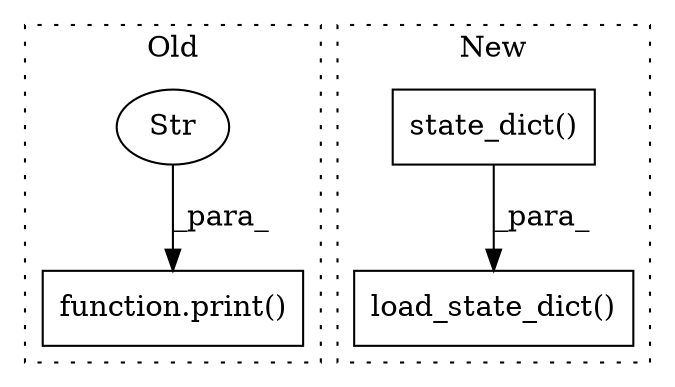 digraph G {
subgraph cluster0 {
1 [label="function.print()" a="75" s="2391,2423" l="6,1" shape="box"];
3 [label="Str" a="66" s="2397" l="26" shape="ellipse"];
label = "Old";
style="dotted";
}
subgraph cluster1 {
2 [label="state_dict()" a="75" s="2648" l="18" shape="box"];
4 [label="load_state_dict()" a="75" s="2626,2666" l="22,1" shape="box"];
label = "New";
style="dotted";
}
2 -> 4 [label="_para_"];
3 -> 1 [label="_para_"];
}
